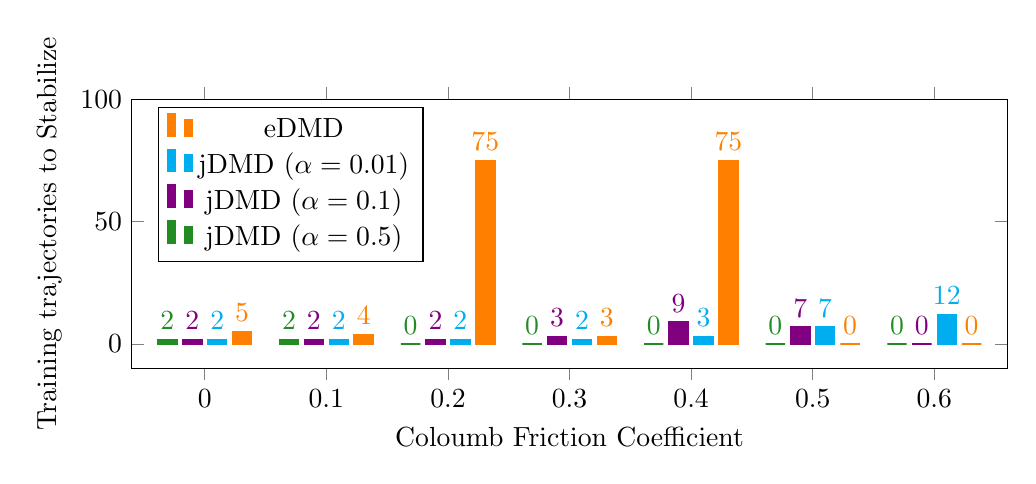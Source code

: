 % Recommended preamble:
\begin{tikzpicture}
\begin{axis}[height={5cm}, width={5in}, bar width={7pt}, reverse legend, ybar, ymax={100}, legend pos={north west}, ylabel={Training trajectories to Stabilize}, xlabel={Coloumb Friction Coefficient}, nodes near coords]
    \addplot+[no marks, color={rgb,1:red,0.133;green,0.545;blue,0.133}]
        coordinates {
            (0.0,2.0)
            (0.1,2.0)
            (0.2,0)
            (0.3,0)
            (0.4,0)
            (0.5,0)
            (0.6,0)
        }
        ;
    \addplot+[no marks, color={rgb,1:red,0.502;green,0.0;blue,0.502}]
        coordinates {
            (0.0,2.0)
            (0.1,2.0)
            (0.2,2.0)
            (0.3,3.0)
            (0.4,9.0)
            (0.5,7.0)
            (0.6,0)
        }
        ;
    \addplot+[no marks, color={cyan}]
        coordinates {
            (0.0,2.0)
            (0.1,2.0)
            (0.2,2.0)
            (0.3,2.0)
            (0.4,3.0)
            (0.5,7.0)
            (0.6,12.0)
        }
        ;
    \addplot+[no marks, color={orange}]
        coordinates {
            (0.0,5)
            (0.1,4)
            (0.2,75)
            (0.3,3)
            (0.4,75)
            (0.5,0)
            (0.6,0)
        }
        ;
    \legend{{jDMD $(\alpha=0.5)$},{jDMD $(\alpha=0.1)$},{jDMD $(\alpha=0.01)$},{eDMD}}
\end{axis}
\end{tikzpicture}
